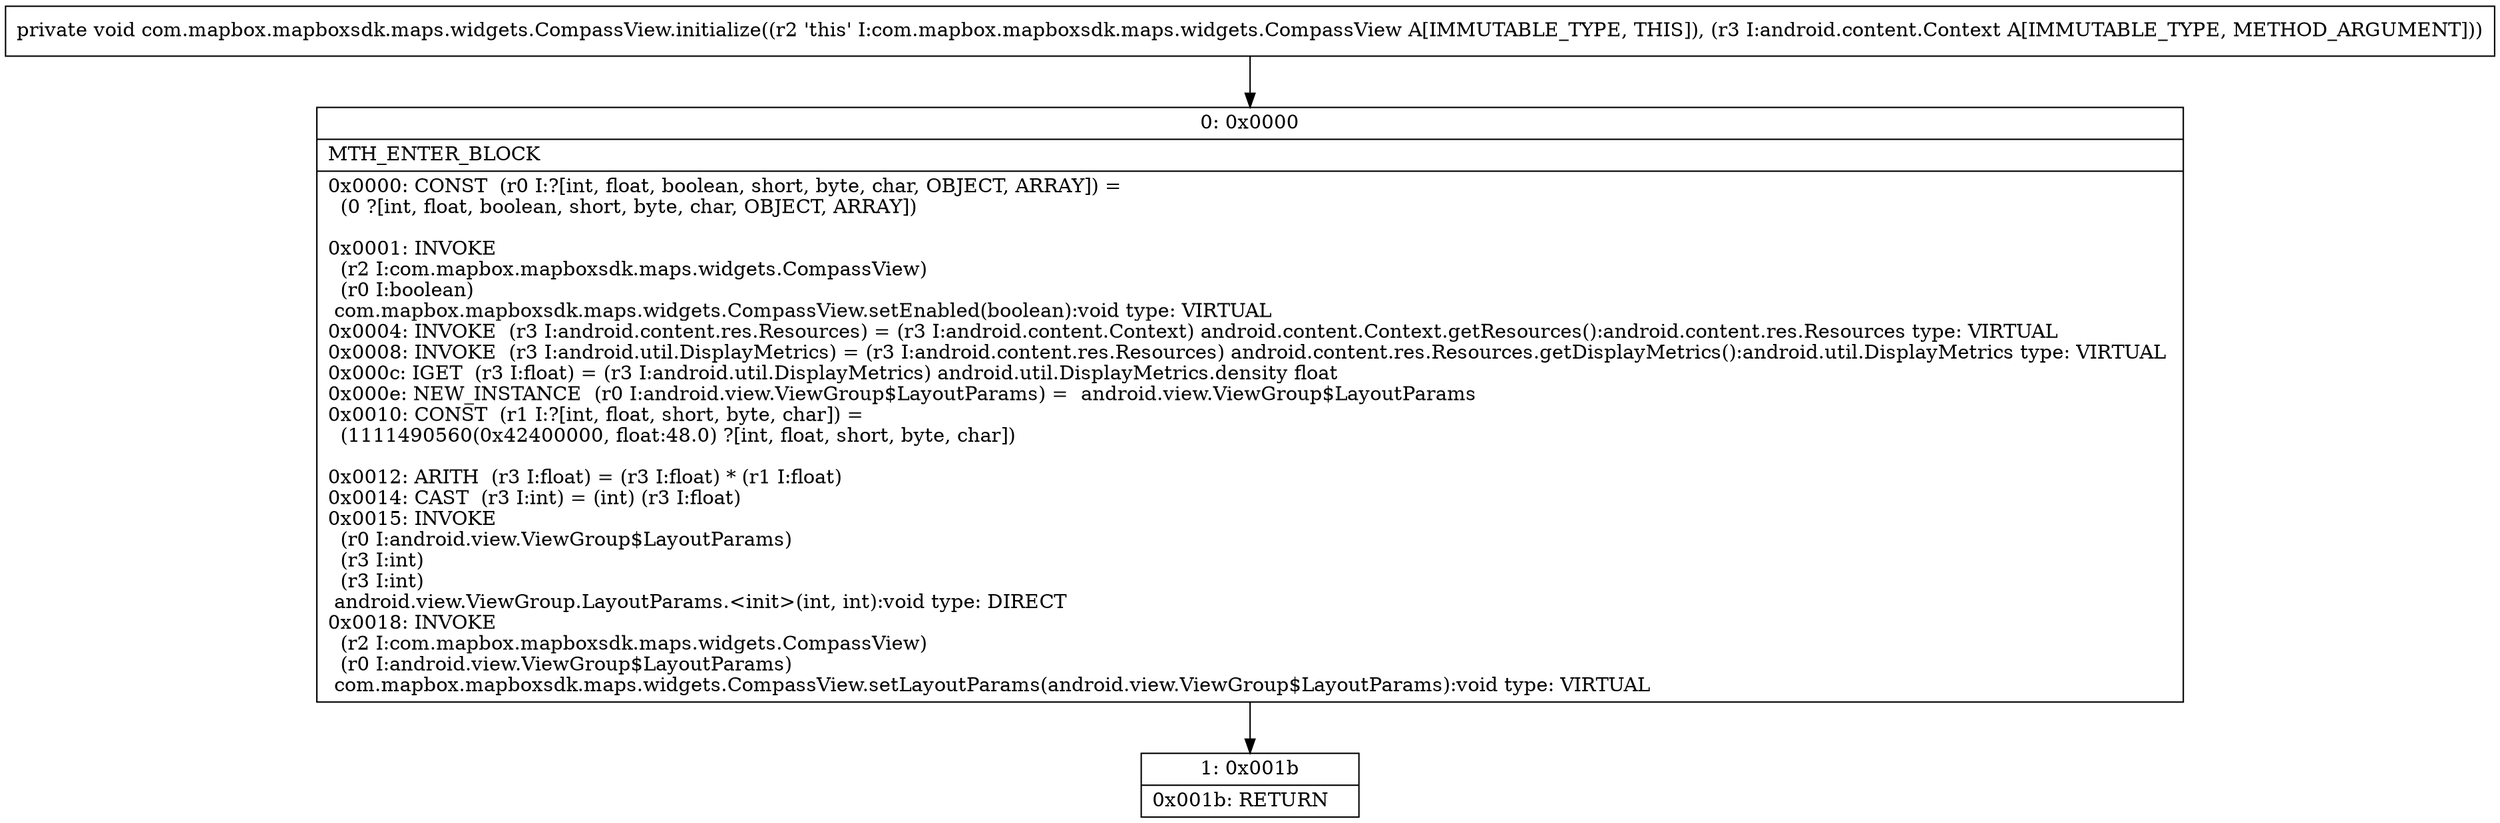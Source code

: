 digraph "CFG forcom.mapbox.mapboxsdk.maps.widgets.CompassView.initialize(Landroid\/content\/Context;)V" {
Node_0 [shape=record,label="{0\:\ 0x0000|MTH_ENTER_BLOCK\l|0x0000: CONST  (r0 I:?[int, float, boolean, short, byte, char, OBJECT, ARRAY]) = \l  (0 ?[int, float, boolean, short, byte, char, OBJECT, ARRAY])\l \l0x0001: INVOKE  \l  (r2 I:com.mapbox.mapboxsdk.maps.widgets.CompassView)\l  (r0 I:boolean)\l com.mapbox.mapboxsdk.maps.widgets.CompassView.setEnabled(boolean):void type: VIRTUAL \l0x0004: INVOKE  (r3 I:android.content.res.Resources) = (r3 I:android.content.Context) android.content.Context.getResources():android.content.res.Resources type: VIRTUAL \l0x0008: INVOKE  (r3 I:android.util.DisplayMetrics) = (r3 I:android.content.res.Resources) android.content.res.Resources.getDisplayMetrics():android.util.DisplayMetrics type: VIRTUAL \l0x000c: IGET  (r3 I:float) = (r3 I:android.util.DisplayMetrics) android.util.DisplayMetrics.density float \l0x000e: NEW_INSTANCE  (r0 I:android.view.ViewGroup$LayoutParams) =  android.view.ViewGroup$LayoutParams \l0x0010: CONST  (r1 I:?[int, float, short, byte, char]) = \l  (1111490560(0x42400000, float:48.0) ?[int, float, short, byte, char])\l \l0x0012: ARITH  (r3 I:float) = (r3 I:float) * (r1 I:float) \l0x0014: CAST  (r3 I:int) = (int) (r3 I:float) \l0x0015: INVOKE  \l  (r0 I:android.view.ViewGroup$LayoutParams)\l  (r3 I:int)\l  (r3 I:int)\l android.view.ViewGroup.LayoutParams.\<init\>(int, int):void type: DIRECT \l0x0018: INVOKE  \l  (r2 I:com.mapbox.mapboxsdk.maps.widgets.CompassView)\l  (r0 I:android.view.ViewGroup$LayoutParams)\l com.mapbox.mapboxsdk.maps.widgets.CompassView.setLayoutParams(android.view.ViewGroup$LayoutParams):void type: VIRTUAL \l}"];
Node_1 [shape=record,label="{1\:\ 0x001b|0x001b: RETURN   \l}"];
MethodNode[shape=record,label="{private void com.mapbox.mapboxsdk.maps.widgets.CompassView.initialize((r2 'this' I:com.mapbox.mapboxsdk.maps.widgets.CompassView A[IMMUTABLE_TYPE, THIS]), (r3 I:android.content.Context A[IMMUTABLE_TYPE, METHOD_ARGUMENT])) }"];
MethodNode -> Node_0;
Node_0 -> Node_1;
}

